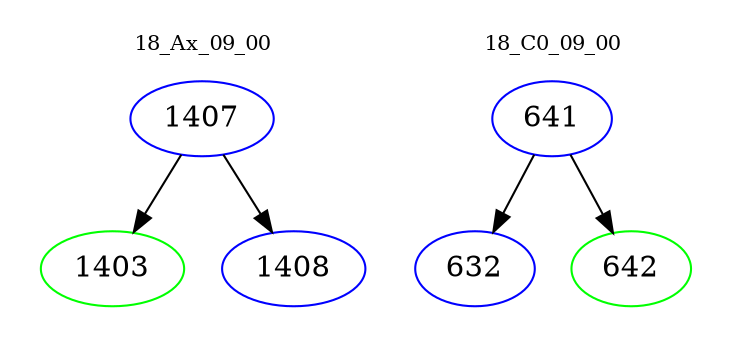 digraph{
subgraph cluster_0 {
color = white
label = "18_Ax_09_00";
fontsize=10;
T0_1407 [label="1407", color="blue"]
T0_1407 -> T0_1403 [color="black"]
T0_1403 [label="1403", color="green"]
T0_1407 -> T0_1408 [color="black"]
T0_1408 [label="1408", color="blue"]
}
subgraph cluster_1 {
color = white
label = "18_C0_09_00";
fontsize=10;
T1_641 [label="641", color="blue"]
T1_641 -> T1_632 [color="black"]
T1_632 [label="632", color="blue"]
T1_641 -> T1_642 [color="black"]
T1_642 [label="642", color="green"]
}
}
